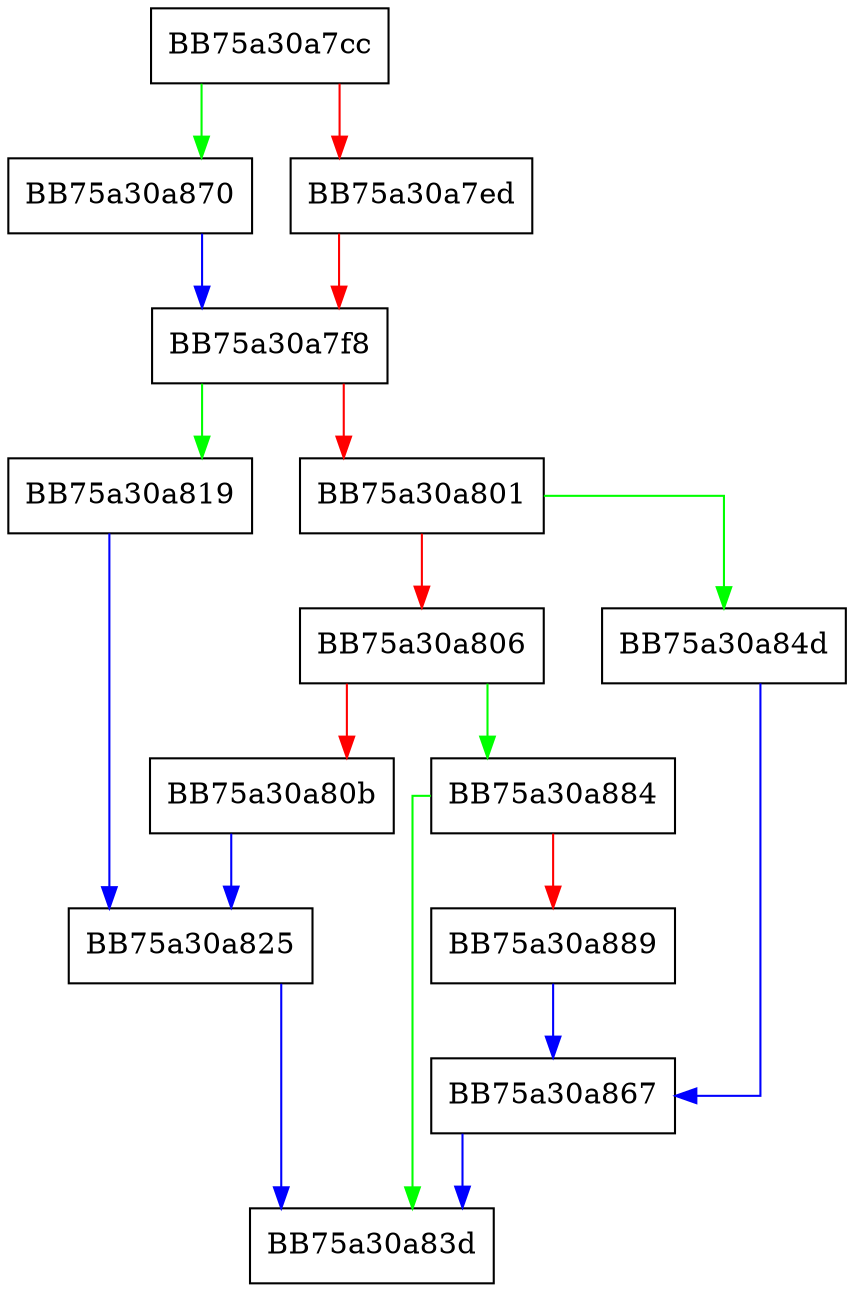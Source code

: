 digraph getop_val_013 {
  node [shape="box"];
  graph [splines=ortho];
  BB75a30a7cc -> BB75a30a870 [color="green"];
  BB75a30a7cc -> BB75a30a7ed [color="red"];
  BB75a30a7ed -> BB75a30a7f8 [color="red"];
  BB75a30a7f8 -> BB75a30a819 [color="green"];
  BB75a30a7f8 -> BB75a30a801 [color="red"];
  BB75a30a801 -> BB75a30a84d [color="green"];
  BB75a30a801 -> BB75a30a806 [color="red"];
  BB75a30a806 -> BB75a30a884 [color="green"];
  BB75a30a806 -> BB75a30a80b [color="red"];
  BB75a30a80b -> BB75a30a825 [color="blue"];
  BB75a30a819 -> BB75a30a825 [color="blue"];
  BB75a30a825 -> BB75a30a83d [color="blue"];
  BB75a30a84d -> BB75a30a867 [color="blue"];
  BB75a30a867 -> BB75a30a83d [color="blue"];
  BB75a30a870 -> BB75a30a7f8 [color="blue"];
  BB75a30a884 -> BB75a30a83d [color="green"];
  BB75a30a884 -> BB75a30a889 [color="red"];
  BB75a30a889 -> BB75a30a867 [color="blue"];
}